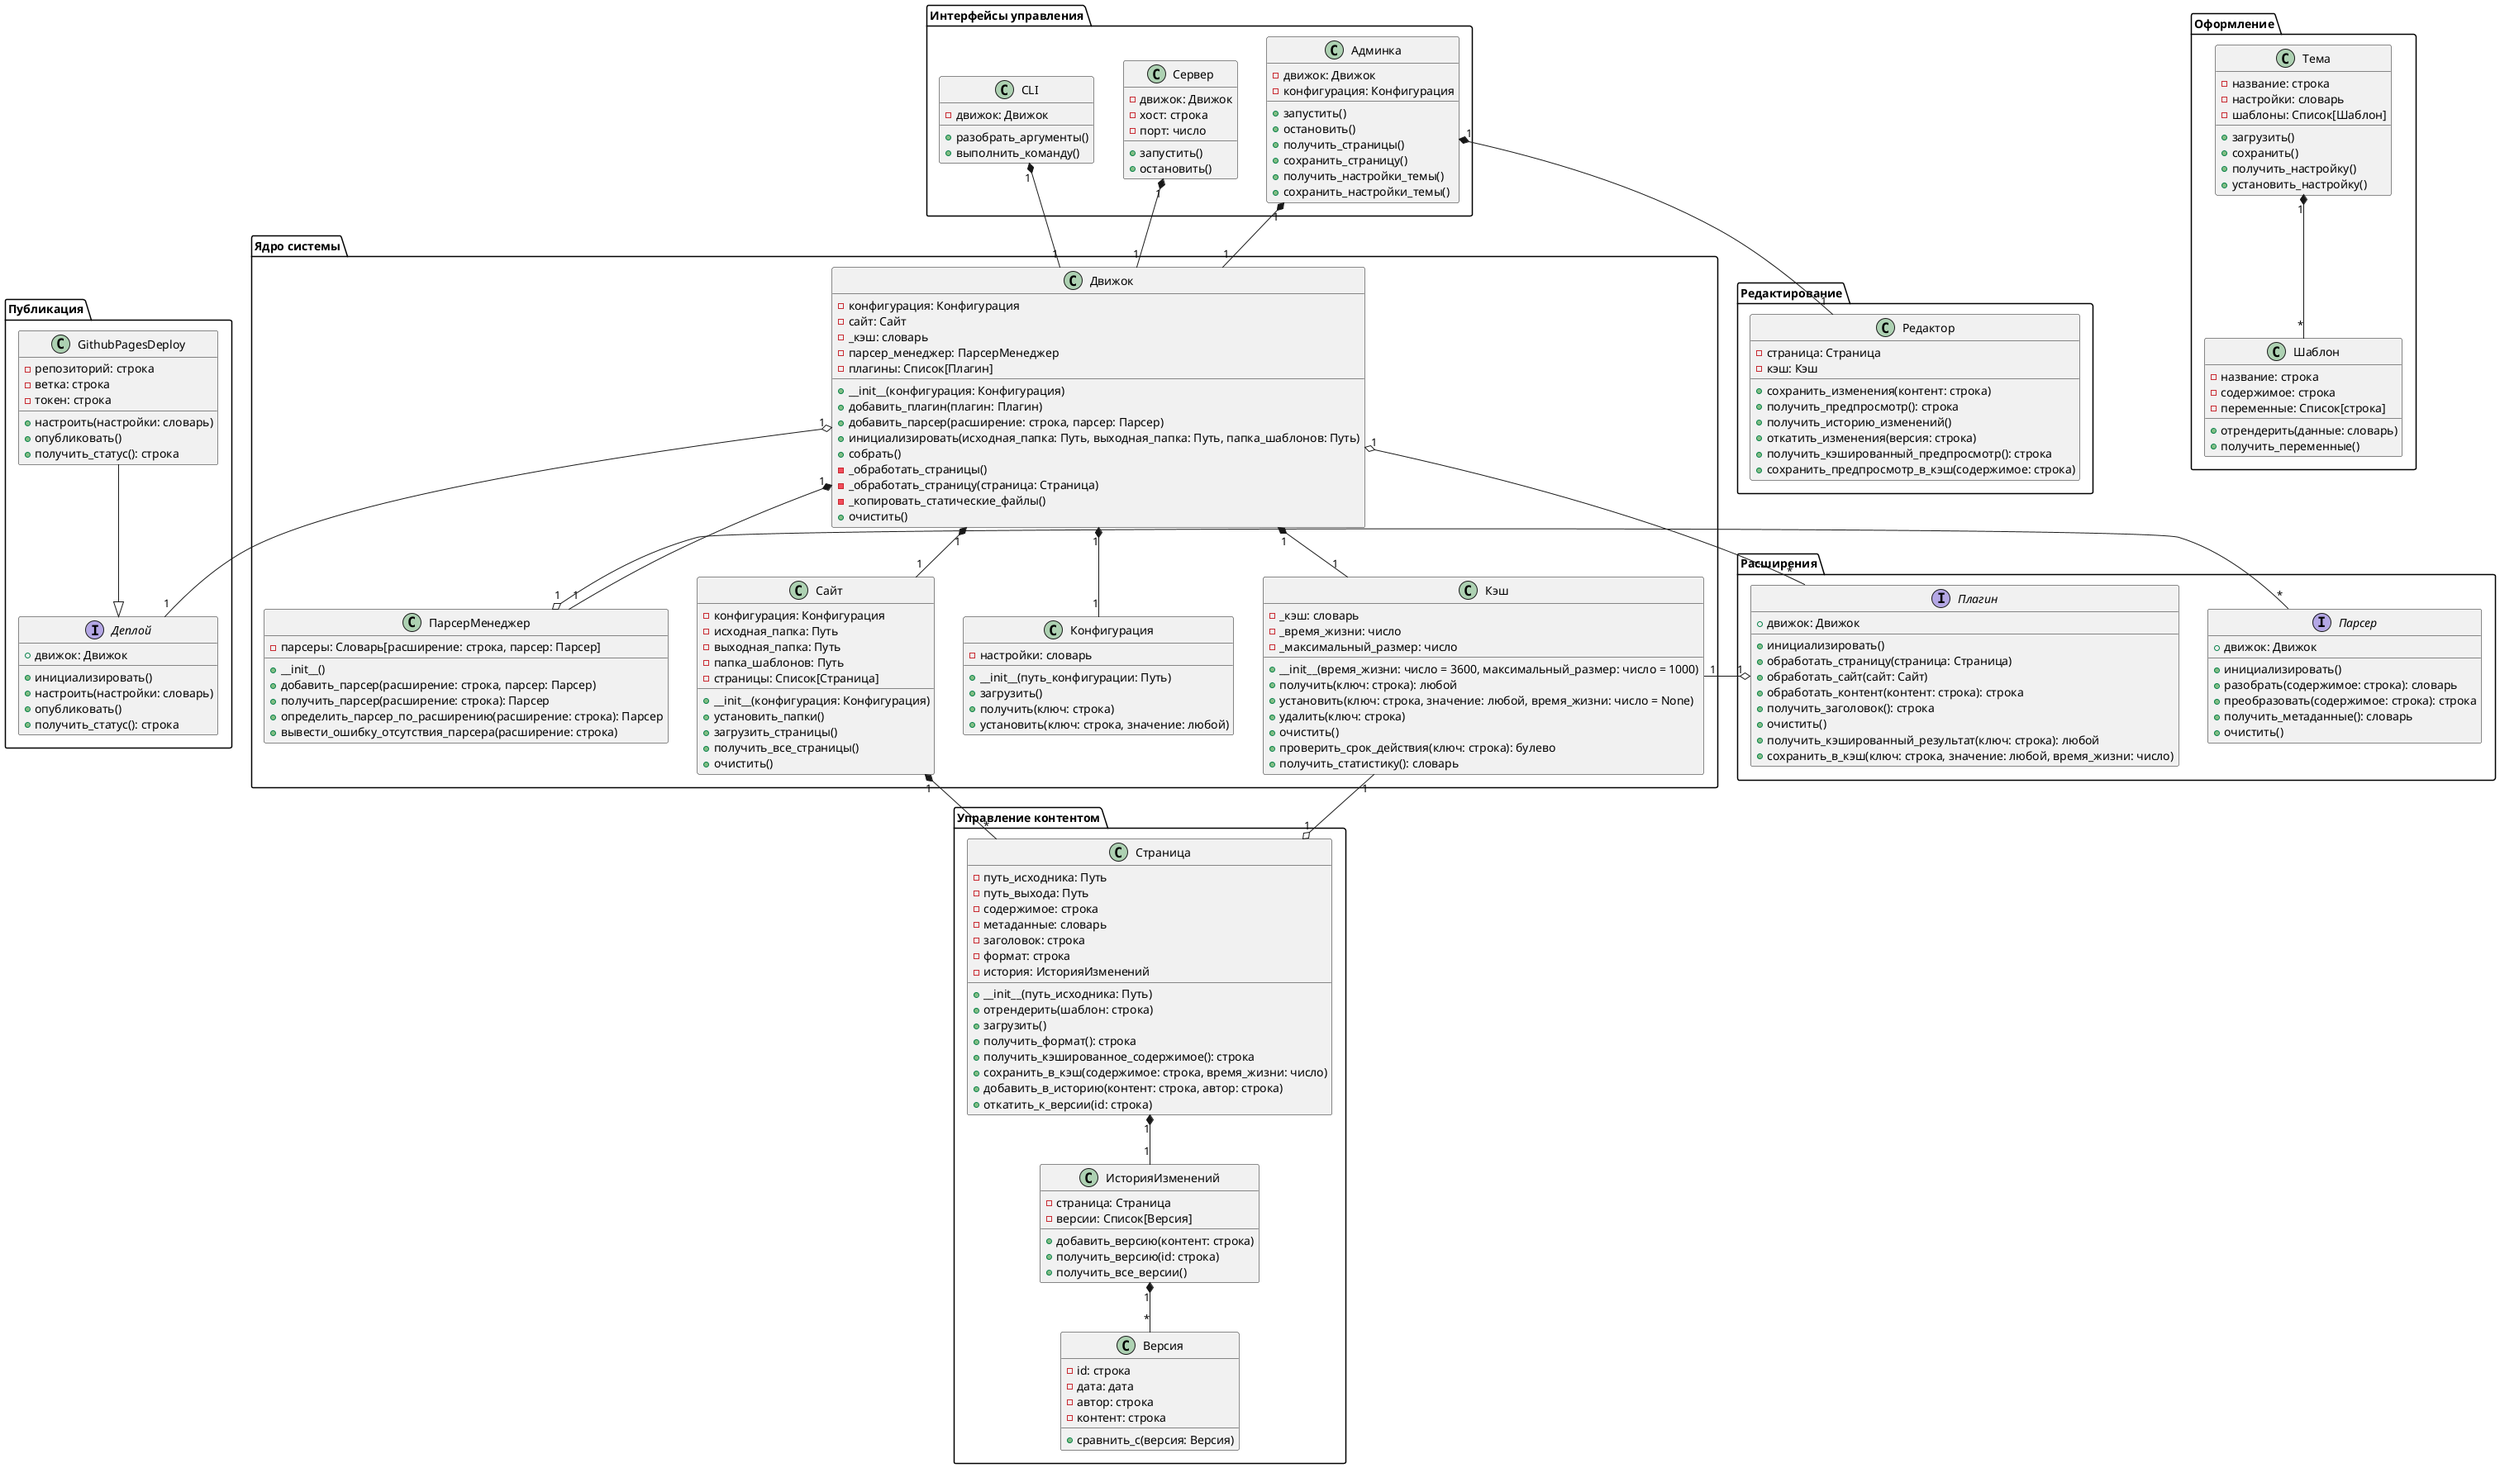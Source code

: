 @startuml
' Группировка основных компонентов
package "Ядро системы" {
    class ПарсерМенеджер {
        - парсеры: Словарь[расширение: строка, парсер: Парсер]
        + __init__()
        + добавить_парсер(расширение: строка, парсер: Парсер)
        + получить_парсер(расширение: строка): Парсер
        + определить_парсер_по_расширению(расширение: строка): Парсер
        + вывести_ошибку_отсутствия_парсера(расширение: строка)
    }

    class Движок {
        - конфигурация: Конфигурация
        - сайт: Сайт
        - _кэш: словарь
        - парсер_менеджер: ПарсерМенеджер
        - плагины: Список[Плагин]
        + __init__(конфигурация: Конфигурация)
        + добавить_плагин(плагин: Плагин)
        + добавить_парсер(расширение: строка, парсер: Парсер)
        + инициализировать(исходная_папка: Путь, выходная_папка: Путь, папка_шаблонов: Путь)
        + собрать()
        - _обработать_страницы()
        - _обработать_страницу(страница: Страница)
        - _копировать_статические_файлы()
        + очистить()
    }

    class Сайт {
        - конфигурация: Конфигурация
        - исходная_папка: Путь
        - выходная_папка: Путь
        - папка_шаблонов: Путь
        - страницы: Список[Страница]
        + __init__(конфигурация: Конфигурация)
        + установить_папки()
        + загрузить_страницы()
        + получить_все_страницы()
        + очистить()
    }

    class Конфигурация {
        - настройки: словарь
        + __init__(путь_конфигурации: Путь)
        + загрузить()
        + получить(ключ: строка)
        + установить(ключ: строка, значение: любой)
    }

    class Кэш {
        - _кэш: словарь
        - _время_жизни: число
        - _максимальный_размер: число
        + __init__(время_жизни: число = 3600, максимальный_размер: число = 1000)
        + получить(ключ: строка): любой
        + установить(ключ: строка, значение: любой, время_жизни: число = None)
        + удалить(ключ: строка)
        + очистить()
        + проверить_срок_действия(ключ: строка): булево
        + получить_статистику(): словарь
    }
}

' Группировка контента
package "Управление контентом" {
    class Страница {
        - путь_исходника: Путь
        - путь_выхода: Путь
        - содержимое: строка
        - метаданные: словарь
        - заголовок: строка
        - формат: строка
        - история: ИсторияИзменений
        + __init__(путь_исходника: Путь)
        + отрендерить(шаблон: строка)
        + загрузить()
        + получить_формат(): строка
        + получить_кэшированное_содержимое(): строка
        + сохранить_в_кэш(содержимое: строка, время_жизни: число)
        + добавить_в_историю(контент: строка, автор: строка)
        + откатить_к_версии(id: строка)
    }

    class ИсторияИзменений {
        - страница: Страница
        - версии: Список[Версия]
        + добавить_версию(контент: строка)
        + получить_версию(id: строка)
        + получить_все_версии()
    }

    class Версия {
        - id: строка
        - дата: дата
        - автор: строка
        - контент: строка
        + сравнить_с(версия: Версия)
    }
}

' Группировка расширений
package "Расширения" {
    interface Парсер {
        + движок: Движок
        + инициализировать()
        + разобрать(содержимое: строка): словарь
        + преобразовать(содержимое: строка): строка
        + получить_метаданные(): словарь
        + очистить()
    }

    interface Плагин {
        + движок: Движок
        + инициализировать()
        + обработать_страницу(страница: Страница)
        + обработать_сайт(сайт: Сайт)
        + обработать_контент(контент: строка): строка
        + получить_заголовок(): строка
        + очистить()
        + получить_кэшированный_результат(ключ: строка): любой
        + сохранить_в_кэш(ключ: строка, значение: любой, время_жизни: число)
    }
}

' Группировка интерфейсов
package "Интерфейсы управления" {
    class Сервер {
        - движок: Движок
        - хост: строка
        - порт: число
        + запустить()
        + остановить()
    }

    class CLI {
        - движок: Движок
        + разобрать_аргументы()
        + выполнить_команду()
    }

    class Админка {
        - движок: Движок
        - конфигурация: Конфигурация
        + запустить()
        + остановить()
        + получить_страницы()
        + сохранить_страницу()
        + получить_настройки_темы()
        + сохранить_настройки_темы()
    }
}

' Группировка темы
package "Оформление" {
    class Тема {
        - название: строка
        - настройки: словарь
        - шаблоны: Список[Шаблон]
        + загрузить()
        + сохранить()
        + получить_настройку()
        + установить_настройку()
    }

    class Шаблон {
        - название: строка
        - содержимое: строка
        - переменные: Список[строка]
        + отрендерить(данные: словарь)
        + получить_переменные()
    }
}

' Группировка деплоя
package "Публикация" {
    interface Деплой {
        + движок: Движок
        + инициализировать()
        + настроить(настройки: словарь)
        + опубликовать()
        + получить_статус(): строка
    }

    class GithubPagesDeploy {
        - репозиторий: строка
        - ветка: строка
        - токен: строка
        + настроить(настройки: словарь)
        + опубликовать()
        + получить_статус(): строка
    }
}

' Группировка редактирования
package "Редактирование" {
    class Редактор {
        - страница: Страница
        - кэш: Кэш
        + сохранить_изменения(контент: строка)
        + получить_предпросмотр(): строка
        + получить_историю_изменений()
        + откатить_изменения(версия: строка)
        + получить_кэшированный_предпросмотр(): строка
        + сохранить_предпросмотр_в_кэш(содержимое: строка)
    }
}

' Связи остаются те же
Движок "1" *-- "1" Сайт
Движок "1" *-- "1" Конфигурация
Движок "1" *-- "1" Кэш
Движок "1" *-- "1" ПарсерМенеджер
Движок "1" o-- "*" Плагин
ПарсерМенеджер "1" o-- "*" Парсер
Сайт "1" *-- "*" Страница
Сервер "1" *-- "1" Движок
CLI "1" *-- "1" Движок
Админка "1" *-- "1" Движок
Тема "1" *-- "*" Шаблон
Движок "1" o-- "1" Деплой
GithubPagesDeploy --|> Деплой
Админка "1" *-- "1" Редактор
Страница "1" *-- "1" ИсторияИзменений
ИсторияИзменений "1" *-- "*" Версия
Страница "1" o-- "1" Кэш
Плагин "1" o-- "1" Кэш

@enduml